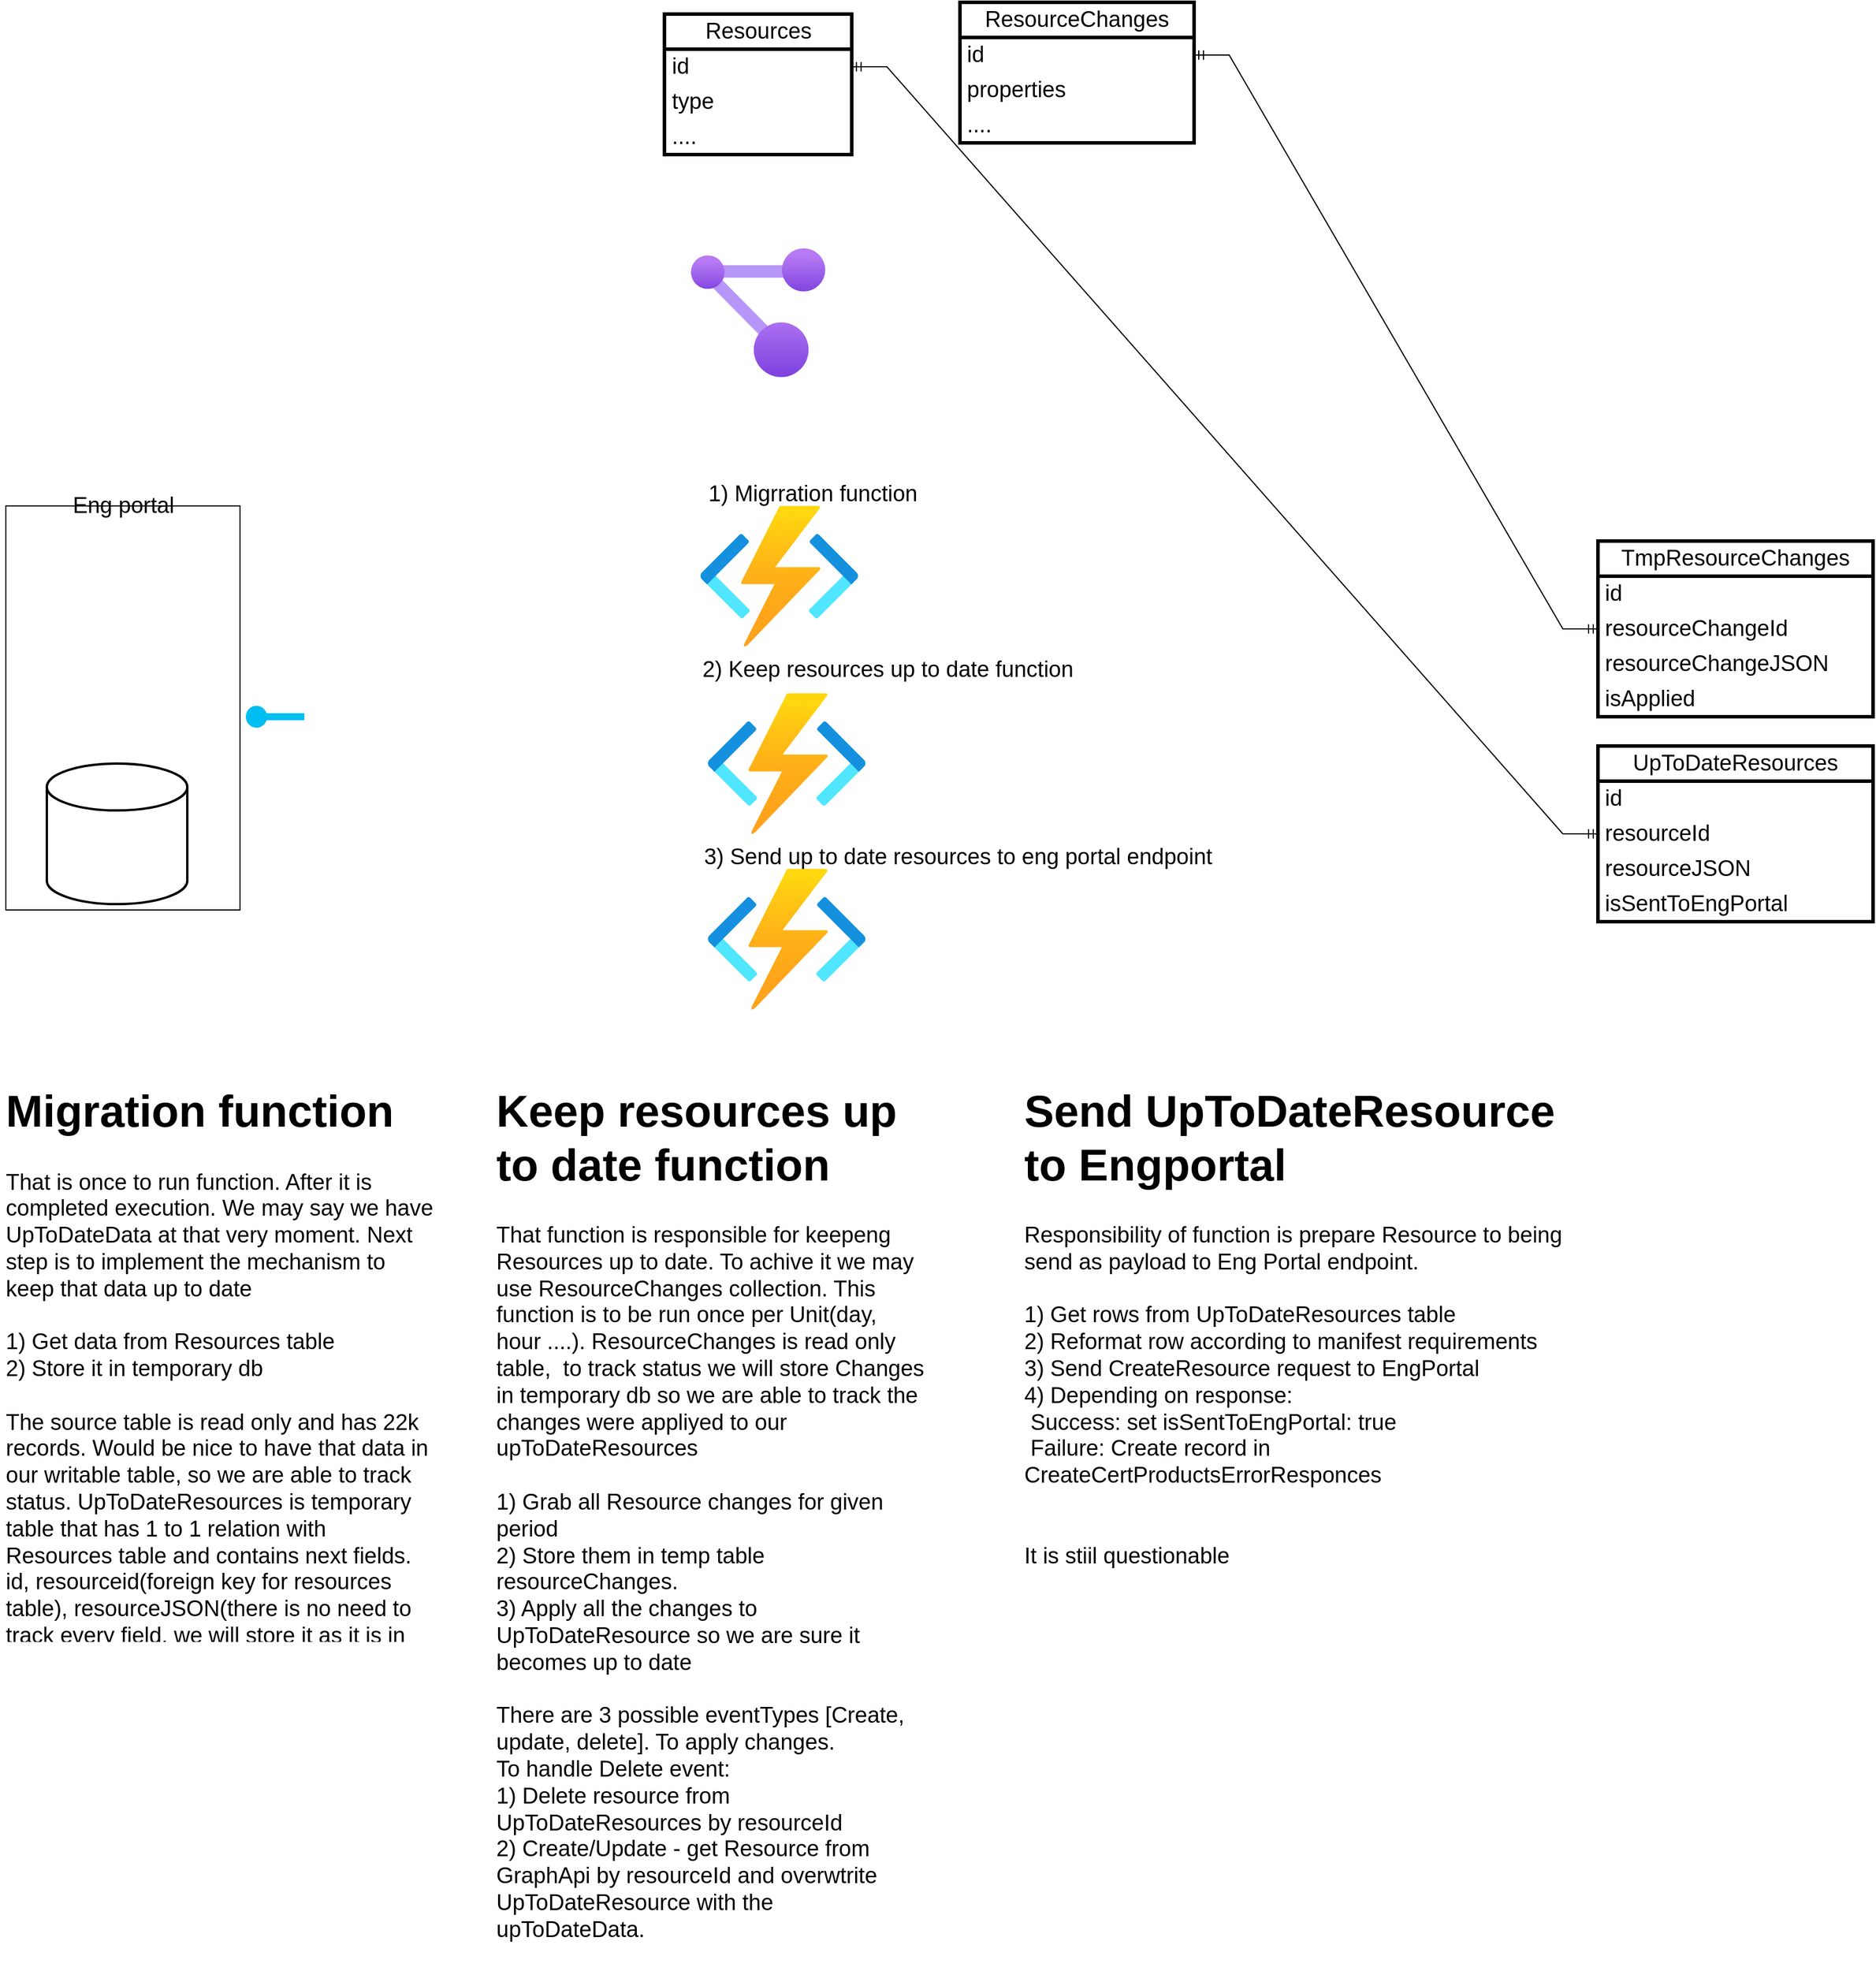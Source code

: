 <mxfile version="20.8.20" type="github">
  <diagram name="Page-1" id="t9uQAWmX41yd_XQ180Mt">
    <mxGraphModel dx="1884" dy="1038" grid="1" gridSize="10" guides="1" tooltips="1" connect="1" arrows="1" fold="1" page="1" pageScale="1" pageWidth="1600" pageHeight="1200" math="0" shadow="0">
      <root>
        <mxCell id="0" />
        <mxCell id="1" parent="0" />
        <mxCell id="L1L9Y7wpmhGUglrIA7kA-1" value="" style="rounded=0;whiteSpace=wrap;html=1;" vertex="1" parent="1">
          <mxGeometry x="5" y="440" width="200" height="345" as="geometry" />
        </mxCell>
        <mxCell id="L1L9Y7wpmhGUglrIA7kA-2" value="" style="strokeWidth=2;html=1;shape=mxgraph.flowchart.database;whiteSpace=wrap;" vertex="1" parent="1">
          <mxGeometry x="40" y="660" width="120" height="120" as="geometry" />
        </mxCell>
        <mxCell id="L1L9Y7wpmhGUglrIA7kA-3" value="" style="verticalLabelPosition=bottom;html=1;verticalAlign=top;align=center;strokeColor=none;fillColor=#00BEF2;shape=mxgraph.azure.service_endpoint;" vertex="1" parent="1">
          <mxGeometry x="210" y="610" width="50" height="20" as="geometry" />
        </mxCell>
        <mxCell id="L1L9Y7wpmhGUglrIA7kA-4" value="&lt;font style=&quot;font-size: 19px;&quot;&gt;Eng portal&lt;/font&gt;" style="text;html=1;align=center;verticalAlign=middle;resizable=0;points=[];autosize=1;strokeColor=none;fillColor=none;strokeWidth=3;" vertex="1" parent="1">
          <mxGeometry x="50" y="420" width="110" height="40" as="geometry" />
        </mxCell>
        <mxCell id="L1L9Y7wpmhGUglrIA7kA-5" value="" style="aspect=fixed;html=1;points=[];align=center;image;fontSize=12;image=img/lib/azure2/management_governance/Resource_Graph_Explorer.svg;strokeWidth=3;" vertex="1" parent="1">
          <mxGeometry x="590" y="220" width="115.16" height="110" as="geometry" />
        </mxCell>
        <mxCell id="L1L9Y7wpmhGUglrIA7kA-6" value="Resources" style="swimlane;fontStyle=0;childLayout=stackLayout;horizontal=1;startSize=30;horizontalStack=0;resizeParent=1;resizeParentMax=0;resizeLast=0;collapsible=1;marginBottom=0;whiteSpace=wrap;html=1;strokeWidth=3;fontSize=19;" vertex="1" parent="1">
          <mxGeometry x="567.58" y="20" width="160" height="120" as="geometry" />
        </mxCell>
        <mxCell id="L1L9Y7wpmhGUglrIA7kA-7" value="id" style="text;strokeColor=none;fillColor=none;align=left;verticalAlign=middle;spacingLeft=4;spacingRight=4;overflow=hidden;points=[[0,0.5],[1,0.5]];portConstraint=eastwest;rotatable=0;whiteSpace=wrap;html=1;fontSize=19;" vertex="1" parent="L1L9Y7wpmhGUglrIA7kA-6">
          <mxGeometry y="30" width="160" height="30" as="geometry" />
        </mxCell>
        <mxCell id="L1L9Y7wpmhGUglrIA7kA-8" value="type" style="text;strokeColor=none;fillColor=none;align=left;verticalAlign=middle;spacingLeft=4;spacingRight=4;overflow=hidden;points=[[0,0.5],[1,0.5]];portConstraint=eastwest;rotatable=0;whiteSpace=wrap;html=1;fontSize=19;" vertex="1" parent="L1L9Y7wpmhGUglrIA7kA-6">
          <mxGeometry y="60" width="160" height="30" as="geometry" />
        </mxCell>
        <mxCell id="L1L9Y7wpmhGUglrIA7kA-9" value="....&lt;br&gt;" style="text;strokeColor=none;fillColor=none;align=left;verticalAlign=middle;spacingLeft=4;spacingRight=4;overflow=hidden;points=[[0,0.5],[1,0.5]];portConstraint=eastwest;rotatable=0;whiteSpace=wrap;html=1;fontSize=19;" vertex="1" parent="L1L9Y7wpmhGUglrIA7kA-6">
          <mxGeometry y="90" width="160" height="30" as="geometry" />
        </mxCell>
        <mxCell id="L1L9Y7wpmhGUglrIA7kA-10" value="ResourceChanges" style="swimlane;fontStyle=0;childLayout=stackLayout;horizontal=1;startSize=30;horizontalStack=0;resizeParent=1;resizeParentMax=0;resizeLast=0;collapsible=1;marginBottom=0;whiteSpace=wrap;html=1;strokeWidth=3;fontSize=19;" vertex="1" parent="1">
          <mxGeometry x="820" y="10" width="200" height="120" as="geometry" />
        </mxCell>
        <mxCell id="L1L9Y7wpmhGUglrIA7kA-11" value="id" style="text;strokeColor=none;fillColor=none;align=left;verticalAlign=middle;spacingLeft=4;spacingRight=4;overflow=hidden;points=[[0,0.5],[1,0.5]];portConstraint=eastwest;rotatable=0;whiteSpace=wrap;html=1;fontSize=19;" vertex="1" parent="L1L9Y7wpmhGUglrIA7kA-10">
          <mxGeometry y="30" width="200" height="30" as="geometry" />
        </mxCell>
        <mxCell id="L1L9Y7wpmhGUglrIA7kA-12" value="properties" style="text;strokeColor=none;fillColor=none;align=left;verticalAlign=middle;spacingLeft=4;spacingRight=4;overflow=hidden;points=[[0,0.5],[1,0.5]];portConstraint=eastwest;rotatable=0;whiteSpace=wrap;html=1;fontSize=19;" vertex="1" parent="L1L9Y7wpmhGUglrIA7kA-10">
          <mxGeometry y="60" width="200" height="30" as="geometry" />
        </mxCell>
        <mxCell id="L1L9Y7wpmhGUglrIA7kA-13" value="...." style="text;strokeColor=none;fillColor=none;align=left;verticalAlign=middle;spacingLeft=4;spacingRight=4;overflow=hidden;points=[[0,0.5],[1,0.5]];portConstraint=eastwest;rotatable=0;whiteSpace=wrap;html=1;fontSize=19;" vertex="1" parent="L1L9Y7wpmhGUglrIA7kA-10">
          <mxGeometry y="90" width="200" height="30" as="geometry" />
        </mxCell>
        <mxCell id="L1L9Y7wpmhGUglrIA7kA-14" value="UpToDateResources" style="swimlane;fontStyle=0;childLayout=stackLayout;horizontal=1;startSize=30;horizontalStack=0;resizeParent=1;resizeParentMax=0;resizeLast=0;collapsible=1;marginBottom=0;whiteSpace=wrap;html=1;strokeWidth=3;fontSize=19;" vertex="1" parent="1">
          <mxGeometry x="1365" y="645" width="235" height="150" as="geometry" />
        </mxCell>
        <mxCell id="L1L9Y7wpmhGUglrIA7kA-15" value="id" style="text;strokeColor=none;fillColor=none;align=left;verticalAlign=middle;spacingLeft=4;spacingRight=4;overflow=hidden;points=[[0,0.5],[1,0.5]];portConstraint=eastwest;rotatable=0;whiteSpace=wrap;html=1;fontSize=19;" vertex="1" parent="L1L9Y7wpmhGUglrIA7kA-14">
          <mxGeometry y="30" width="235" height="30" as="geometry" />
        </mxCell>
        <mxCell id="L1L9Y7wpmhGUglrIA7kA-16" value="resourceId" style="text;strokeColor=none;fillColor=none;align=left;verticalAlign=middle;spacingLeft=4;spacingRight=4;overflow=hidden;points=[[0,0.5],[1,0.5]];portConstraint=eastwest;rotatable=0;whiteSpace=wrap;html=1;fontSize=19;" vertex="1" parent="L1L9Y7wpmhGUglrIA7kA-14">
          <mxGeometry y="60" width="235" height="30" as="geometry" />
        </mxCell>
        <mxCell id="L1L9Y7wpmhGUglrIA7kA-18" value="resourceJSON" style="text;strokeColor=none;fillColor=none;align=left;verticalAlign=middle;spacingLeft=4;spacingRight=4;overflow=hidden;points=[[0,0.5],[1,0.5]];portConstraint=eastwest;rotatable=0;whiteSpace=wrap;html=1;fontSize=19;" vertex="1" parent="L1L9Y7wpmhGUglrIA7kA-14">
          <mxGeometry y="90" width="235" height="30" as="geometry" />
        </mxCell>
        <mxCell id="L1L9Y7wpmhGUglrIA7kA-17" value="isSentToEngPortal" style="text;strokeColor=none;fillColor=none;align=left;verticalAlign=middle;spacingLeft=4;spacingRight=4;overflow=hidden;points=[[0,0.5],[1,0.5]];portConstraint=eastwest;rotatable=0;whiteSpace=wrap;html=1;fontSize=19;" vertex="1" parent="L1L9Y7wpmhGUglrIA7kA-14">
          <mxGeometry y="120" width="235" height="30" as="geometry" />
        </mxCell>
        <mxCell id="L1L9Y7wpmhGUglrIA7kA-19" value="" style="edgeStyle=entityRelationEdgeStyle;fontSize=12;html=1;endArrow=ERmandOne;startArrow=ERmandOne;rounded=0;exitX=1;exitY=0.5;exitDx=0;exitDy=0;entryX=0;entryY=0.5;entryDx=0;entryDy=0;" edge="1" parent="1" source="L1L9Y7wpmhGUglrIA7kA-7" target="L1L9Y7wpmhGUglrIA7kA-16">
          <mxGeometry width="100" height="100" relative="1" as="geometry">
            <mxPoint x="740" y="480" as="sourcePoint" />
            <mxPoint x="840" y="380" as="targetPoint" />
          </mxGeometry>
        </mxCell>
        <mxCell id="L1L9Y7wpmhGUglrIA7kA-21" value="" style="aspect=fixed;html=1;points=[];align=center;image;fontSize=12;image=img/lib/azure2/compute/Function_Apps.svg;strokeWidth=3;" vertex="1" parent="1">
          <mxGeometry x="597.66" y="440" width="136" height="120" as="geometry" />
        </mxCell>
        <mxCell id="L1L9Y7wpmhGUglrIA7kA-22" value="1) Migrration function" style="text;html=1;align=center;verticalAlign=middle;resizable=0;points=[];autosize=1;strokeColor=none;fillColor=none;fontSize=19;" vertex="1" parent="1">
          <mxGeometry x="594" y="410" width="200" height="40" as="geometry" />
        </mxCell>
        <mxCell id="L1L9Y7wpmhGUglrIA7kA-23" value="" style="aspect=fixed;html=1;points=[];align=center;image;fontSize=12;image=img/lib/azure2/compute/Function_Apps.svg;strokeWidth=3;" vertex="1" parent="1">
          <mxGeometry x="604" y="600" width="136" height="120" as="geometry" />
        </mxCell>
        <mxCell id="L1L9Y7wpmhGUglrIA7kA-24" value="2) Keep resources up to date function" style="text;html=1;align=center;verticalAlign=middle;resizable=0;points=[];autosize=1;strokeColor=none;fillColor=none;fontSize=19;" vertex="1" parent="1">
          <mxGeometry x="587.66" y="560" width="340" height="40" as="geometry" />
        </mxCell>
        <mxCell id="L1L9Y7wpmhGUglrIA7kA-25" value="" style="aspect=fixed;html=1;points=[];align=center;image;fontSize=12;image=img/lib/azure2/compute/Function_Apps.svg;strokeWidth=3;" vertex="1" parent="1">
          <mxGeometry x="604" y="750" width="136" height="120" as="geometry" />
        </mxCell>
        <mxCell id="L1L9Y7wpmhGUglrIA7kA-26" value="3) Send up to date resources to eng portal endpoint" style="text;html=1;align=center;verticalAlign=middle;resizable=0;points=[];autosize=1;strokeColor=none;fillColor=none;fontSize=19;" vertex="1" parent="1">
          <mxGeometry x="587.66" y="720" width="460" height="40" as="geometry" />
        </mxCell>
        <mxCell id="L1L9Y7wpmhGUglrIA7kA-30" value="&lt;h1&gt;Migration function&lt;/h1&gt;&lt;div&gt;That is once to run function. After it is completed execution. We may say we have UpToDateData at that very moment. Next step is to implement the mechanism to keep that data up to date&lt;/div&gt;&lt;div&gt;&lt;br&gt;&lt;/div&gt;&lt;div&gt;1) Get data from Resources table&lt;/div&gt;&lt;div&gt;2) Store it in temporary db&lt;/div&gt;&lt;div&gt;&lt;br&gt;&lt;/div&gt;&lt;div&gt;The source table is read only and has 22k records. Would be nice to have that data in our writable table, so we are able to track status. UpToDateResources is temporary table that has 1 to 1 relation with Resources table and contains next fields. id, resourceid(foreign key for resources table), resourceJSON(there is no need to track every field, we will store it as it is in signle column to avoid potentially time consuming column managment issues)&lt;/div&gt;&lt;div&gt;isSentToEngPortal - flag field to know the resource is synched.&amp;nbsp;&lt;/div&gt;" style="text;html=1;strokeColor=none;fillColor=none;spacing=5;spacingTop=-20;whiteSpace=wrap;overflow=hidden;rounded=0;fontSize=19;" vertex="1" parent="1">
          <mxGeometry y="920" width="375" height="490" as="geometry" />
        </mxCell>
        <mxCell id="L1L9Y7wpmhGUglrIA7kA-31" value="&lt;h1&gt;&lt;span style=&quot;background-color: initial;&quot;&gt;Keep resources up to date function&lt;/span&gt;&lt;/h1&gt;&lt;div&gt;That function is responsible for keepeng Resources up to date. To achive it we may use ResourceChanges collection. This function is to be run once per Unit(day, hour ....). ResourceChanges is read only table,&amp;nbsp; to track status we will store Changes in temporary db so we are able to track the changes were appliyed to our upToDateResources&lt;/div&gt;&lt;div&gt;&lt;br&gt;&lt;/div&gt;&lt;div&gt;1) Grab all Resource changes for given period&lt;/div&gt;&lt;div&gt;2) Store them in temp table resourceChanges.&lt;/div&gt;&lt;div&gt;3) Apply all the changes to UpToDateResource so we are sure it becomes up to date&lt;/div&gt;&lt;div&gt;&lt;br&gt;&lt;/div&gt;&lt;div&gt;There are 3 possible eventTypes [Create, update, delete]. To apply changes.&lt;/div&gt;&lt;div&gt;To handle Delete event:&lt;/div&gt;&lt;div&gt;1) Delete resource from UpToDateResources by resourceId&lt;/div&gt;&lt;div&gt;2) Create/Update - get Resource from GraphApi by resourceId and overwtrite UpToDateResource with the upToDateData.&amp;nbsp;&lt;/div&gt;" style="text;html=1;strokeColor=none;fillColor=none;spacing=5;spacingTop=-20;whiteSpace=wrap;overflow=hidden;rounded=0;fontSize=19;" vertex="1" parent="1">
          <mxGeometry x="419" y="920" width="375" height="770" as="geometry" />
        </mxCell>
        <mxCell id="L1L9Y7wpmhGUglrIA7kA-34" value="TmpResourceChanges" style="swimlane;fontStyle=0;childLayout=stackLayout;horizontal=1;startSize=30;horizontalStack=0;resizeParent=1;resizeParentMax=0;resizeLast=0;collapsible=1;marginBottom=0;whiteSpace=wrap;html=1;strokeWidth=3;fontSize=19;" vertex="1" parent="1">
          <mxGeometry x="1365" y="470" width="235" height="150" as="geometry" />
        </mxCell>
        <mxCell id="L1L9Y7wpmhGUglrIA7kA-35" value="id" style="text;strokeColor=none;fillColor=none;align=left;verticalAlign=middle;spacingLeft=4;spacingRight=4;overflow=hidden;points=[[0,0.5],[1,0.5]];portConstraint=eastwest;rotatable=0;whiteSpace=wrap;html=1;fontSize=19;" vertex="1" parent="L1L9Y7wpmhGUglrIA7kA-34">
          <mxGeometry y="30" width="235" height="30" as="geometry" />
        </mxCell>
        <mxCell id="L1L9Y7wpmhGUglrIA7kA-36" value="resourceChangeId" style="text;strokeColor=none;fillColor=none;align=left;verticalAlign=middle;spacingLeft=4;spacingRight=4;overflow=hidden;points=[[0,0.5],[1,0.5]];portConstraint=eastwest;rotatable=0;whiteSpace=wrap;html=1;fontSize=19;" vertex="1" parent="L1L9Y7wpmhGUglrIA7kA-34">
          <mxGeometry y="60" width="235" height="30" as="geometry" />
        </mxCell>
        <mxCell id="L1L9Y7wpmhGUglrIA7kA-37" value="resourceChangeJSON" style="text;strokeColor=none;fillColor=none;align=left;verticalAlign=middle;spacingLeft=4;spacingRight=4;overflow=hidden;points=[[0,0.5],[1,0.5]];portConstraint=eastwest;rotatable=0;whiteSpace=wrap;html=1;fontSize=19;" vertex="1" parent="L1L9Y7wpmhGUglrIA7kA-34">
          <mxGeometry y="90" width="235" height="30" as="geometry" />
        </mxCell>
        <mxCell id="L1L9Y7wpmhGUglrIA7kA-40" value="isApplied" style="text;strokeColor=none;fillColor=none;align=left;verticalAlign=middle;spacingLeft=4;spacingRight=4;overflow=hidden;points=[[0,0.5],[1,0.5]];portConstraint=eastwest;rotatable=0;whiteSpace=wrap;html=1;fontSize=19;" vertex="1" parent="L1L9Y7wpmhGUglrIA7kA-34">
          <mxGeometry y="120" width="235" height="30" as="geometry" />
        </mxCell>
        <mxCell id="L1L9Y7wpmhGUglrIA7kA-38" value="" style="edgeStyle=entityRelationEdgeStyle;fontSize=12;html=1;endArrow=ERmandOne;startArrow=ERmandOne;rounded=0;entryX=0;entryY=0.5;entryDx=0;entryDy=0;" edge="1" parent="1" source="L1L9Y7wpmhGUglrIA7kA-11" target="L1L9Y7wpmhGUglrIA7kA-36">
          <mxGeometry width="100" height="100" relative="1" as="geometry">
            <mxPoint x="1020" y="60" as="sourcePoint" />
            <mxPoint x="1657" y="715" as="targetPoint" />
          </mxGeometry>
        </mxCell>
        <mxCell id="L1L9Y7wpmhGUglrIA7kA-41" value="&lt;h1&gt;Send UpToDateResource to Engportal&lt;/h1&gt;&lt;div&gt;Responsibility of function is prepare Resource to being send as payload to Eng Portal endpoint.&amp;nbsp;&lt;/div&gt;&lt;div&gt;&lt;br&gt;&lt;/div&gt;&lt;div&gt;1) Get rows from UpToDateResources table&lt;/div&gt;&lt;div&gt;2) Reformat row according to manifest requirements&lt;/div&gt;&lt;div&gt;3) Send CreateResource request to EngPortal&lt;/div&gt;&lt;div&gt;4) Depending on response:&lt;/div&gt;&lt;div&gt;&lt;span style=&quot;white-space: pre;&quot;&gt;	&lt;/span&gt;Success: set isSentToEngPortal: true&lt;br&gt;&lt;/div&gt;&lt;div&gt;&lt;span style=&quot;white-space: pre;&quot;&gt;	&lt;/span&gt;Failure: Create record in CreateCertProductsErrorResponces&lt;br&gt;&lt;/div&gt;&lt;div&gt;&lt;br&gt;&lt;/div&gt;&lt;div&gt;&lt;br&gt;&lt;/div&gt;&lt;div&gt;It is stiil questionable&amp;nbsp;&lt;/div&gt;&lt;div&gt;&lt;br&gt;&lt;/div&gt;" style="text;html=1;strokeColor=none;fillColor=none;spacing=5;spacingTop=-20;whiteSpace=wrap;overflow=hidden;rounded=0;fontSize=19;" vertex="1" parent="1">
          <mxGeometry x="870" y="920" width="480" height="770" as="geometry" />
        </mxCell>
      </root>
    </mxGraphModel>
  </diagram>
</mxfile>

